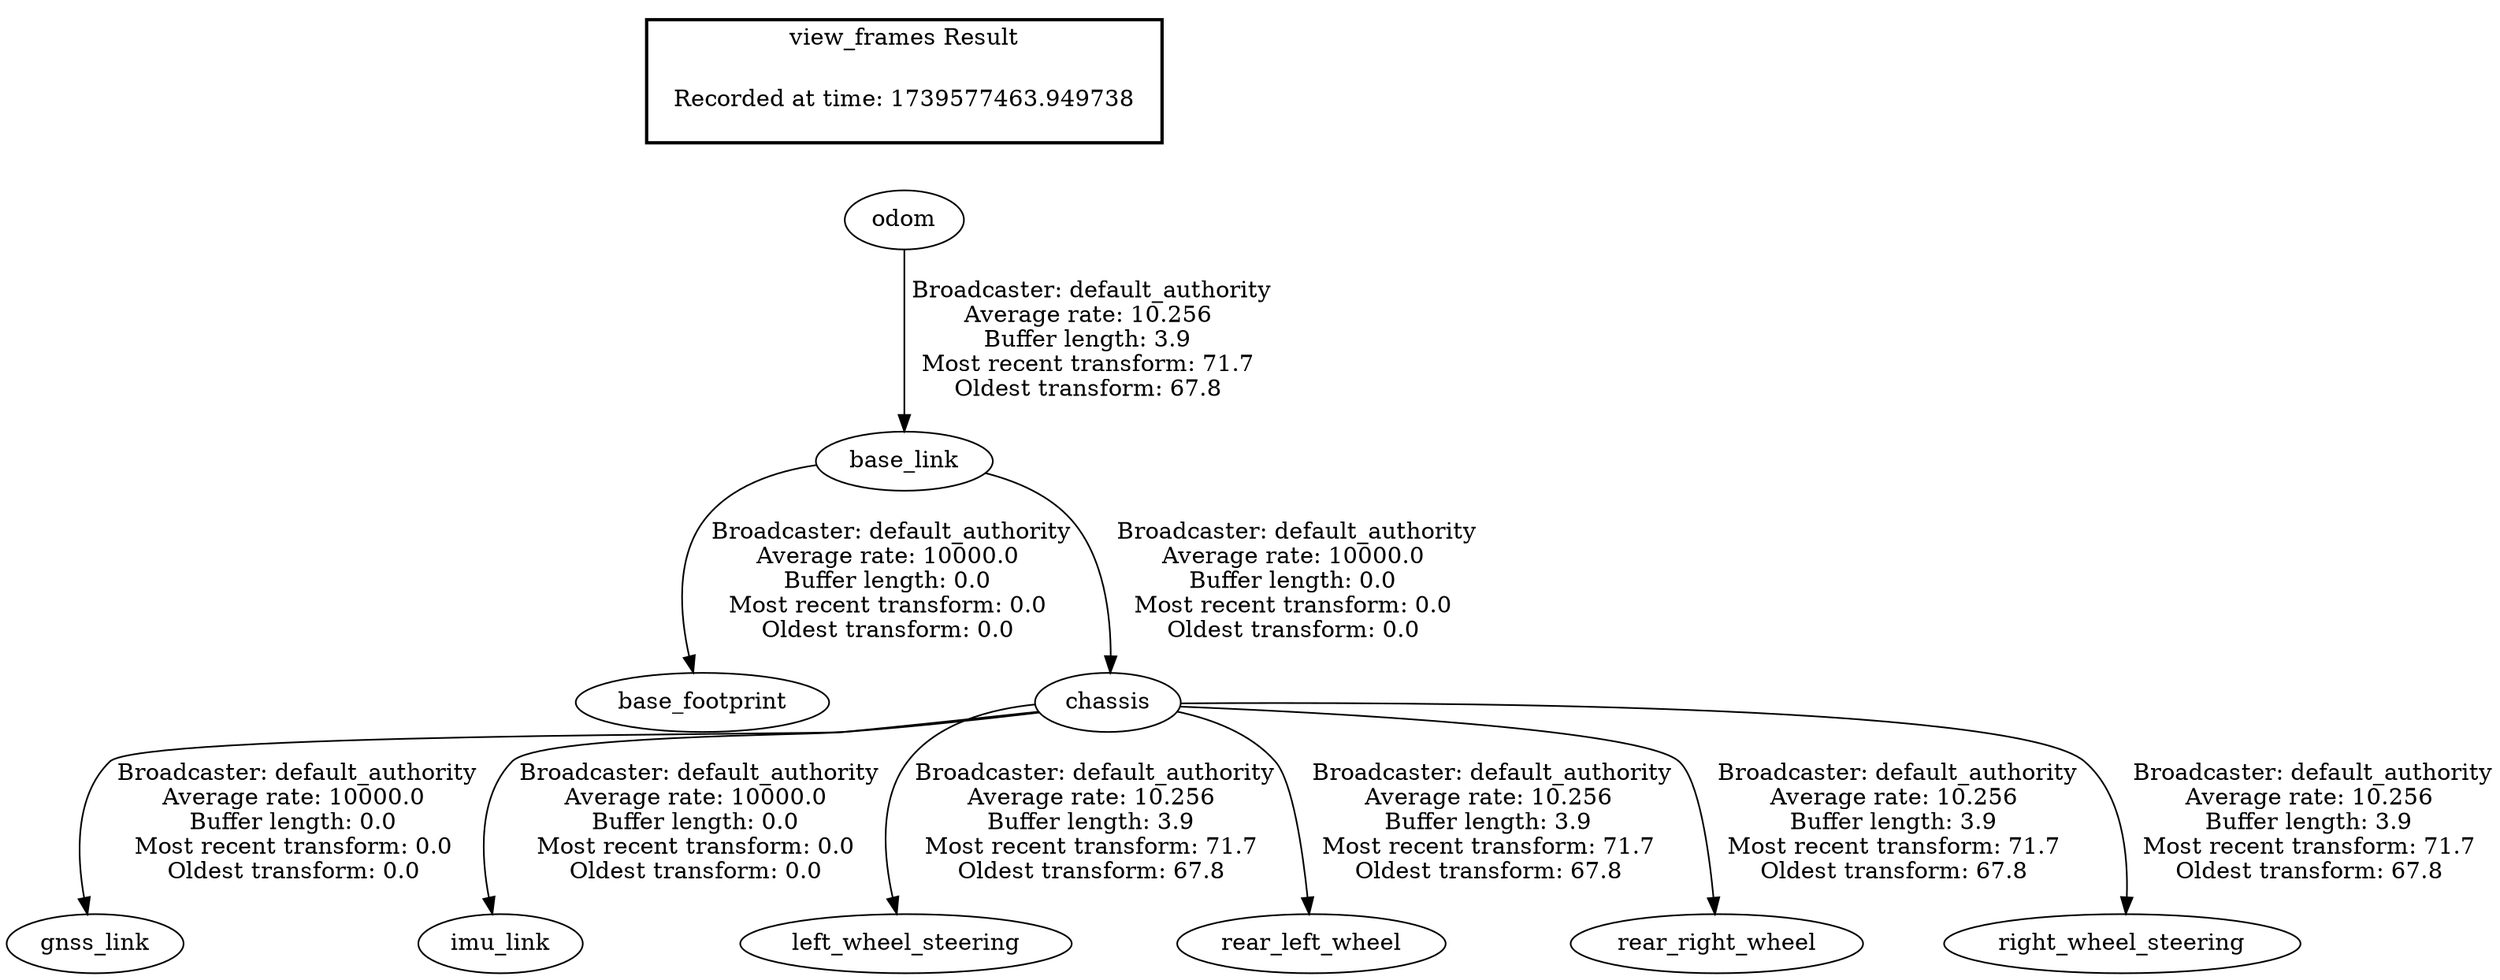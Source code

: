 digraph G {
"base_link" -> "base_footprint"[label=" Broadcaster: default_authority\nAverage rate: 10000.0\nBuffer length: 0.0\nMost recent transform: 0.0\nOldest transform: 0.0\n"];
"odom" -> "base_link"[label=" Broadcaster: default_authority\nAverage rate: 10.256\nBuffer length: 3.9\nMost recent transform: 71.7\nOldest transform: 67.8\n"];
"base_link" -> "chassis"[label=" Broadcaster: default_authority\nAverage rate: 10000.0\nBuffer length: 0.0\nMost recent transform: 0.0\nOldest transform: 0.0\n"];
"chassis" -> "gnss_link"[label=" Broadcaster: default_authority\nAverage rate: 10000.0\nBuffer length: 0.0\nMost recent transform: 0.0\nOldest transform: 0.0\n"];
"chassis" -> "imu_link"[label=" Broadcaster: default_authority\nAverage rate: 10000.0\nBuffer length: 0.0\nMost recent transform: 0.0\nOldest transform: 0.0\n"];
"chassis" -> "left_wheel_steering"[label=" Broadcaster: default_authority\nAverage rate: 10.256\nBuffer length: 3.9\nMost recent transform: 71.7\nOldest transform: 67.8\n"];
"chassis" -> "rear_left_wheel"[label=" Broadcaster: default_authority\nAverage rate: 10.256\nBuffer length: 3.9\nMost recent transform: 71.7\nOldest transform: 67.8\n"];
"chassis" -> "rear_right_wheel"[label=" Broadcaster: default_authority\nAverage rate: 10.256\nBuffer length: 3.9\nMost recent transform: 71.7\nOldest transform: 67.8\n"];
"chassis" -> "right_wheel_steering"[label=" Broadcaster: default_authority\nAverage rate: 10.256\nBuffer length: 3.9\nMost recent transform: 71.7\nOldest transform: 67.8\n"];
edge [style=invis];
 subgraph cluster_legend { style=bold; color=black; label ="view_frames Result";
"Recorded at time: 1739577463.949738"[ shape=plaintext ] ;
}->"odom";
}